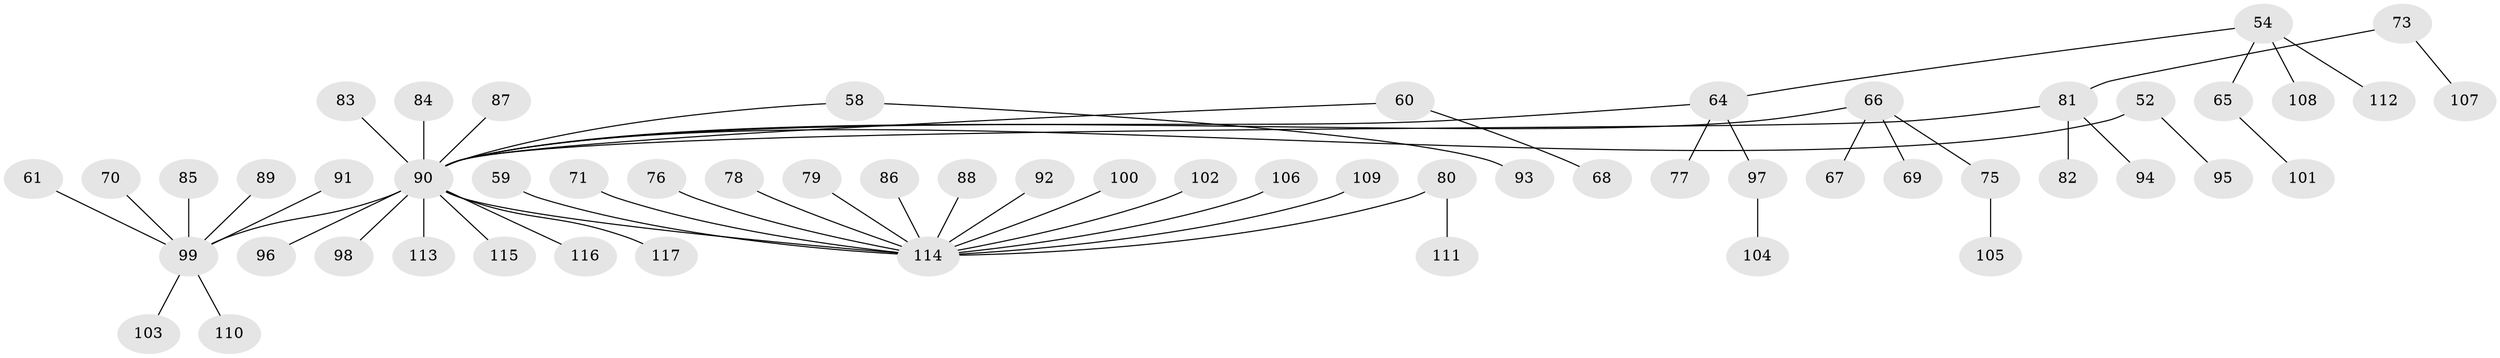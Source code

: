 // original degree distribution, {3: 0.11965811965811966, 5: 0.05982905982905983, 9: 0.008547008547008548, 2: 0.23076923076923078, 1: 0.5128205128205128, 4: 0.06837606837606838}
// Generated by graph-tools (version 1.1) at 2025/56/03/04/25 21:56:21]
// undirected, 58 vertices, 57 edges
graph export_dot {
graph [start="1"]
  node [color=gray90,style=filled];
  52;
  54 [super="+36+44"];
  58;
  59;
  60;
  61;
  64 [super="+2+9+56+62"];
  65;
  66;
  67;
  68;
  69;
  70;
  71;
  73;
  75;
  76;
  77;
  78;
  79;
  80;
  81 [super="+55"];
  82;
  83;
  84;
  85;
  86;
  87;
  88;
  89;
  90 [super="+13+37+29+51+63+48+45"];
  91;
  92;
  93;
  94;
  95;
  96;
  97;
  98;
  99 [super="+11+6+23+35+32+53"];
  100;
  101;
  102;
  103;
  104;
  105;
  106;
  107;
  108;
  109;
  110;
  111;
  112;
  113;
  114 [super="+31+24+43+74+57+46+49+50+72"];
  115;
  116;
  117;
  52 -- 95;
  52 -- 90;
  54 -- 108;
  54 -- 112;
  54 -- 64;
  54 -- 65;
  58 -- 93;
  58 -- 90;
  59 -- 114;
  60 -- 68;
  60 -- 90;
  61 -- 99;
  64 -- 97;
  64 -- 90;
  64 -- 77;
  65 -- 101;
  66 -- 67;
  66 -- 69;
  66 -- 75;
  66 -- 90;
  70 -- 99;
  71 -- 114;
  73 -- 107;
  73 -- 81;
  75 -- 105;
  76 -- 114;
  78 -- 114;
  79 -- 114;
  80 -- 111;
  80 -- 114;
  81 -- 82;
  81 -- 90;
  81 -- 94;
  83 -- 90;
  84 -- 90;
  85 -- 99;
  86 -- 114;
  87 -- 90;
  88 -- 114;
  89 -- 99;
  90 -- 96;
  90 -- 98;
  90 -- 99;
  90 -- 114;
  90 -- 113;
  90 -- 115;
  90 -- 117;
  90 -- 116;
  91 -- 99;
  92 -- 114;
  97 -- 104;
  99 -- 110;
  99 -- 103;
  100 -- 114;
  102 -- 114;
  106 -- 114;
  109 -- 114;
}

